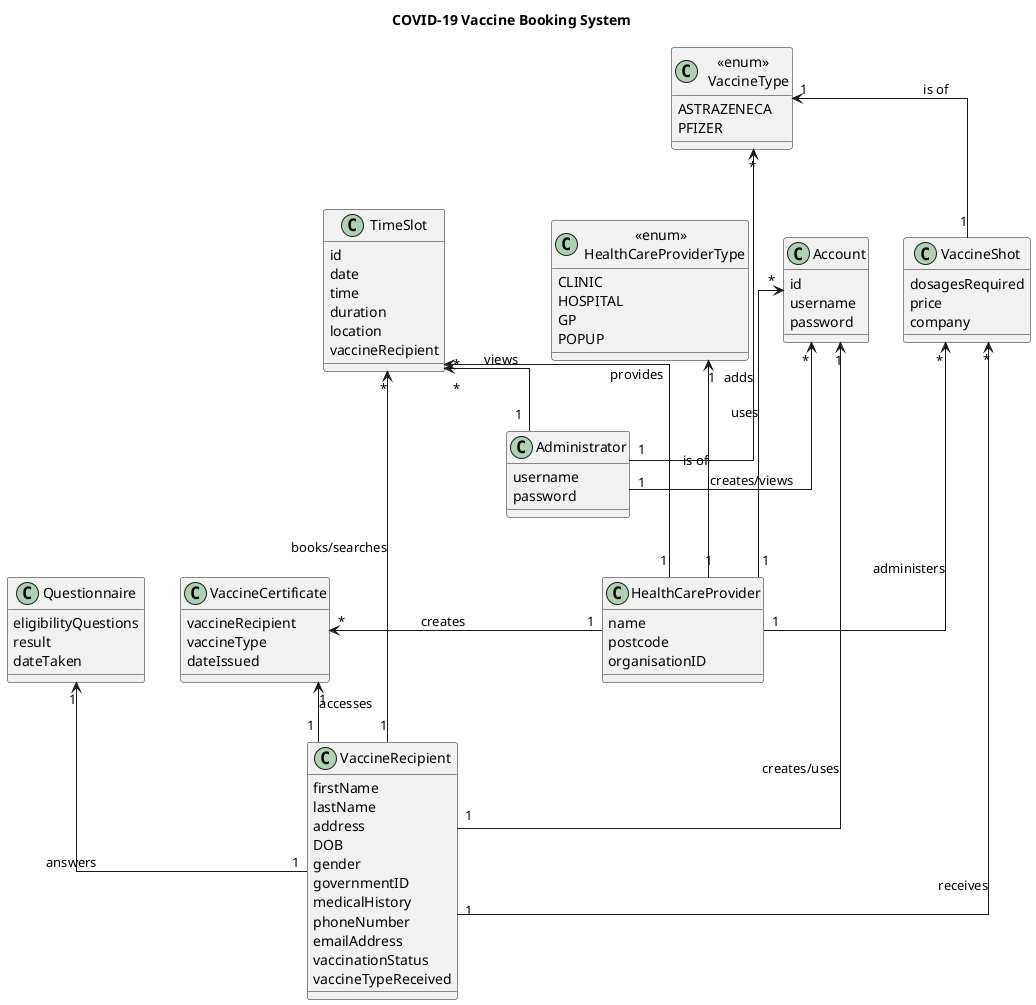 @startuml
'https://plantuml.com/class-diagram

'formatting
skinparam linetype ortho

title "COVID-19 Vaccine Booking System"

class Account {
id
username
password
}
class Administrator {
username
password
}
class TimeSlot {
id
date
time
duration
location
vaccineRecipient
}
class HealthCareProvider {
name
postcode
organisationID
}
class "<<enum>> \n HealthCareProviderType" as HealthCareProviderType{
CLINIC
HOSPITAL
GP
POPUP
}
class Questionnaire {
eligibilityQuestions
result
dateTaken
}
class VaccineCertificate {
vaccineRecipient
vaccineType
dateIssued
}
class VaccineRecipient {
firstName
lastName
address
DOB
gender
governmentID
medicalHistory
phoneNumber
emailAddress
vaccinationStatus
vaccineTypeReceived
}
class VaccineShot {
dosagesRequired
price
company
}
class "<<enum>> \n  VaccineType" as VaccineType{
ASTRAZENECA
PFIZER
}

Account "*" <- "1" Administrator : creates/views
Account "*" <-- "1" HealthCareProvider : uses
Account "1" <---- "1" VaccineRecipient : creates/uses

TimeSlot "*" <-- "1" Administrator : views
TimeSlot "*" <--- "1" HealthCareProvider : provides
TimeSlot "*" <--- "1" VaccineRecipient : books/searches

HealthCareProviderType "1" <--- "1" HealthCareProvider : is of

Questionnaire "1" <-- "1" VaccineRecipient : answers

VaccineCertificate "*" <- "1" HealthCareProvider : creates
VaccineCertificate "1" <-- "1" VaccineRecipient : accesses

VaccineShot "*" <--- "1" HealthCareProvider : administers
VaccineShot "*" <-- "1" VaccineRecipient : receives

VaccineType "*" <--- "1" Administrator : adds
VaccineType "1" <- "1" VaccineShot : is of
@enduml